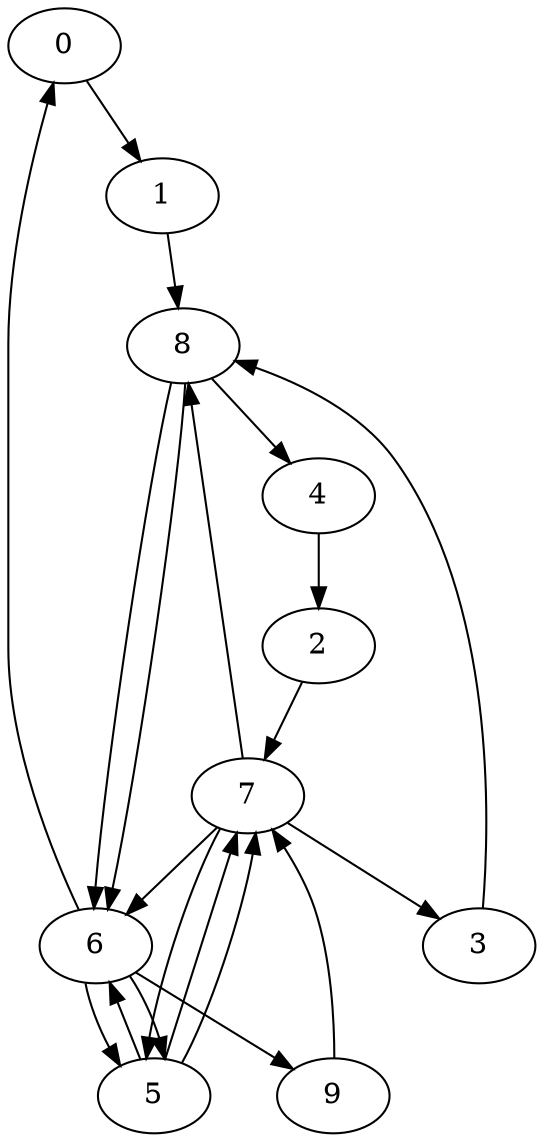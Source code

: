 digraph G {
  0 -> 1;
  1 -> 8;
  2 -> 7;
  3 -> 8;
  4 -> 2;
  5 -> 7;
  5 -> 6;
  5 -> 7;
  6 -> 9;
  6 -> 0;
  6 -> 5;
  6 -> 5;
  7 -> 8;
  7 -> 3;
  7 -> 5;
  7 -> 6;
  8 -> 6;
  8 -> 4;
  8 -> 6;
  9 -> 7;
}
